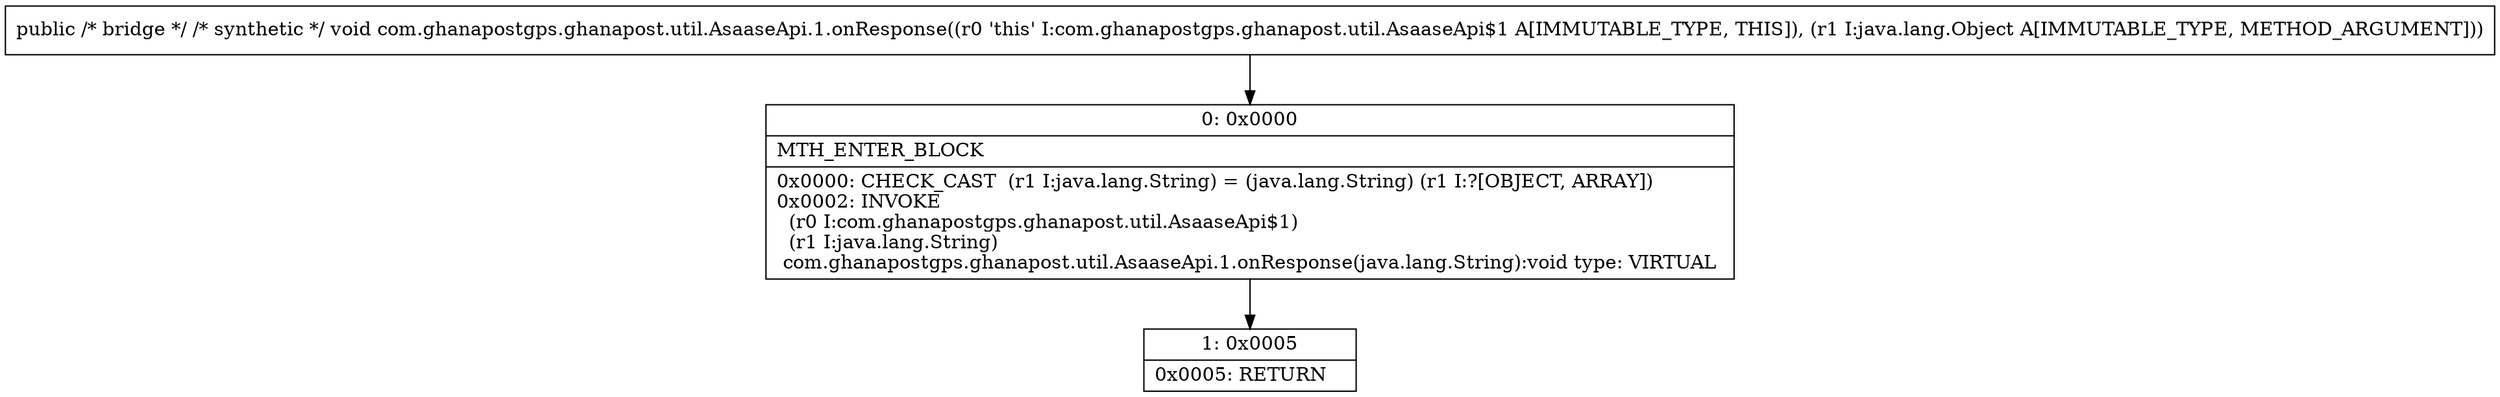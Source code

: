 digraph "CFG forcom.ghanapostgps.ghanapost.util.AsaaseApi.1.onResponse(Ljava\/lang\/Object;)V" {
Node_0 [shape=record,label="{0\:\ 0x0000|MTH_ENTER_BLOCK\l|0x0000: CHECK_CAST  (r1 I:java.lang.String) = (java.lang.String) (r1 I:?[OBJECT, ARRAY]) \l0x0002: INVOKE  \l  (r0 I:com.ghanapostgps.ghanapost.util.AsaaseApi$1)\l  (r1 I:java.lang.String)\l com.ghanapostgps.ghanapost.util.AsaaseApi.1.onResponse(java.lang.String):void type: VIRTUAL \l}"];
Node_1 [shape=record,label="{1\:\ 0x0005|0x0005: RETURN   \l}"];
MethodNode[shape=record,label="{public \/* bridge *\/ \/* synthetic *\/ void com.ghanapostgps.ghanapost.util.AsaaseApi.1.onResponse((r0 'this' I:com.ghanapostgps.ghanapost.util.AsaaseApi$1 A[IMMUTABLE_TYPE, THIS]), (r1 I:java.lang.Object A[IMMUTABLE_TYPE, METHOD_ARGUMENT])) }"];
MethodNode -> Node_0;
Node_0 -> Node_1;
}

